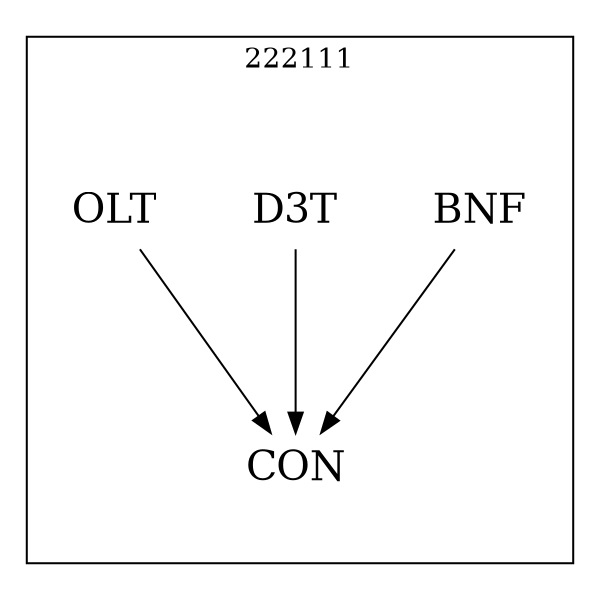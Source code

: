 strict digraph DAGS {
	size = "4,4!" ; ratio ="fill"; subgraph cluster_0{
			labeldoc = "t";
			label = "222111";node	[label= CON, shape = plaintext, fontsize=20] CON;node	[label= BNF, shape = plaintext, fontsize=20] BNF;node	[label= D3T, shape = plaintext, fontsize=20] D3T;node	[label= OLT, shape = plaintext, fontsize=20] OLT;
BNF->CON;
D3T->CON;
OLT->CON;
	}}